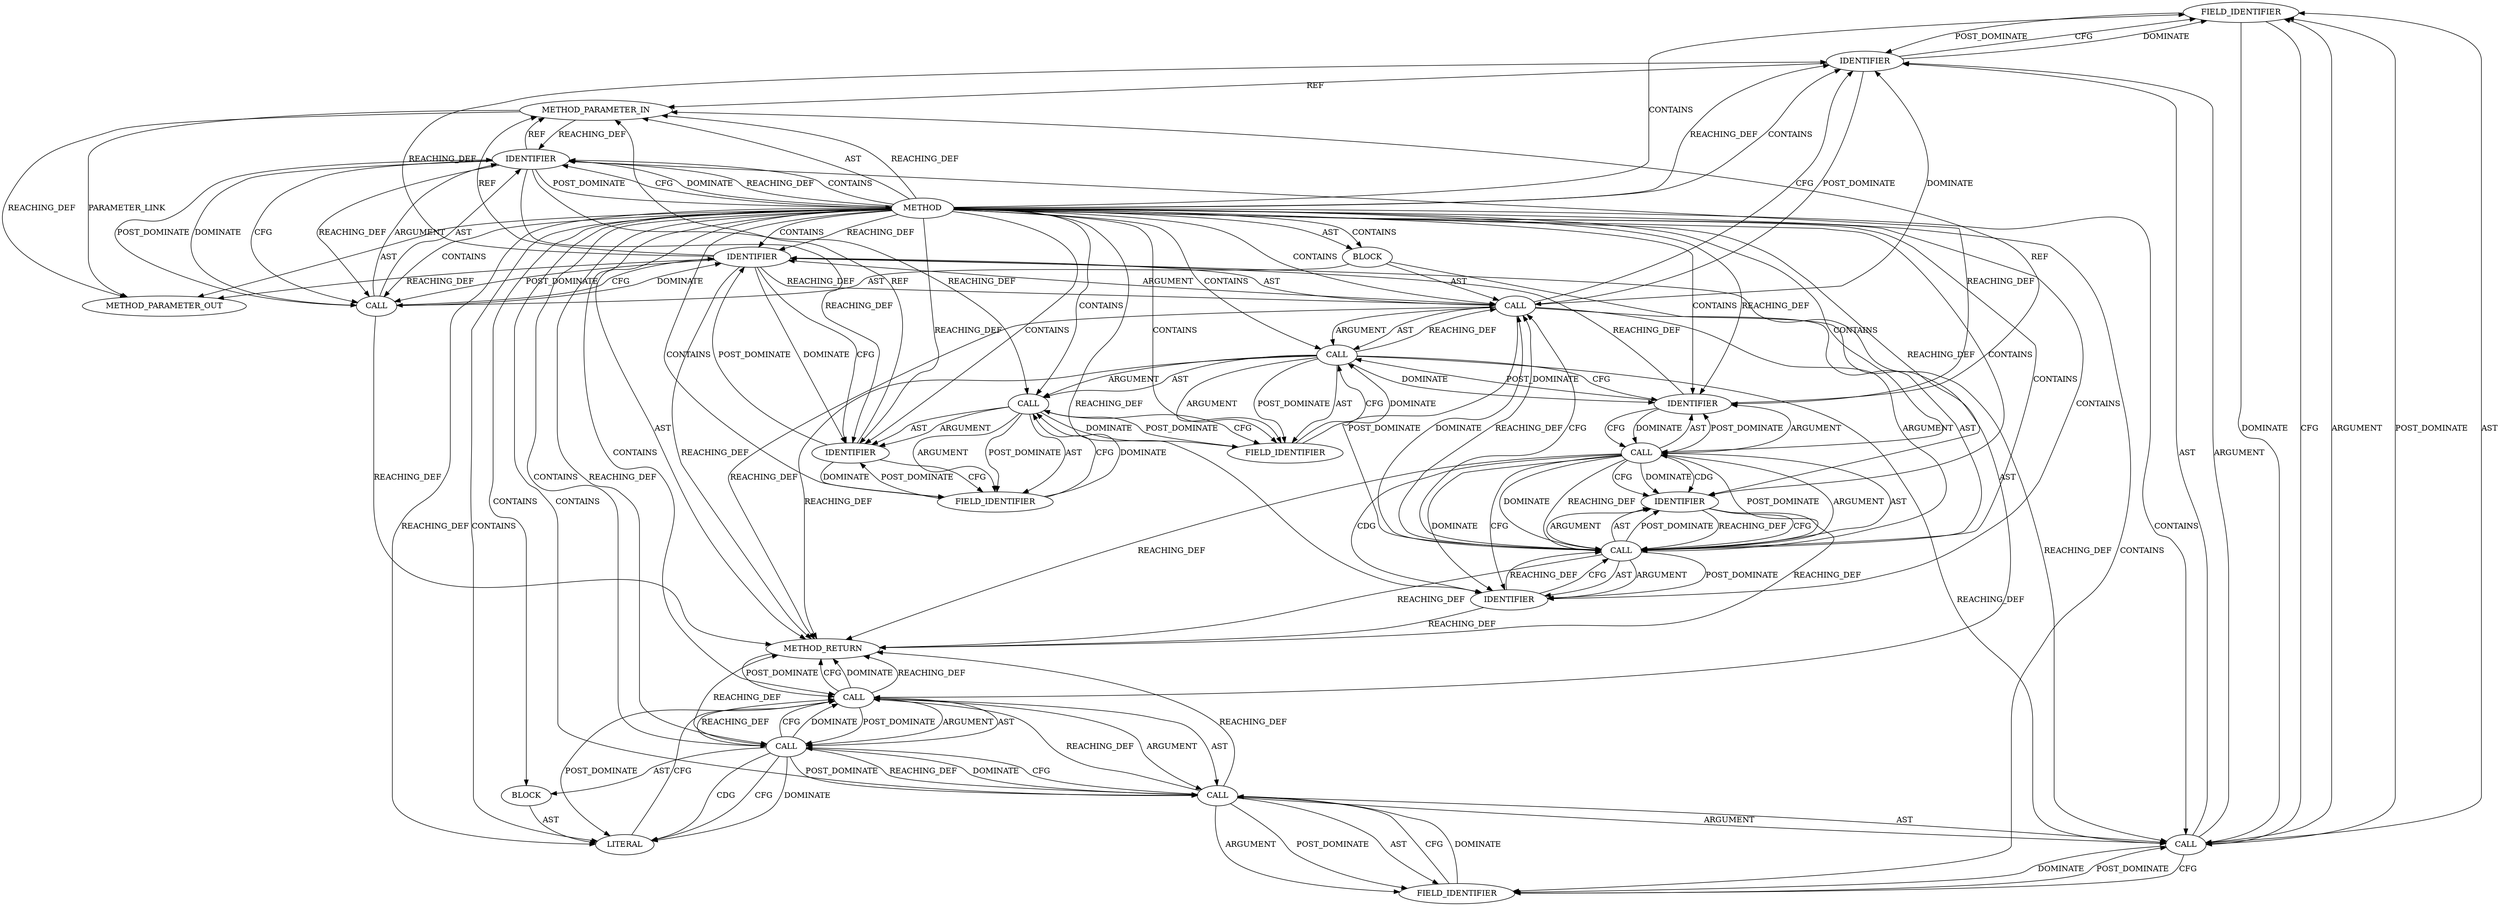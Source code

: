 digraph {
  5684 [label=FIELD_IDENTIFIER ORDER=2 ARGUMENT_INDEX=2 CODE="v2" COLUMN_NUMBER=2 LINE_NUMBER=1703 CANONICAL_NAME="v2"]
  5686 [label=CALL ORDER=2 ARGUMENT_INDEX=2 CODE="IN_S_HANDLE_PREAMBLE" COLUMN_NUMBER=21 METHOD_FULL_NAME="messenger_v2.c:55:55:IN_S_HANDLE_PREAMBLE:0" LINE_NUMBER=1703 TYPE_FULL_NAME="int" DISPATCH_TYPE="INLINED" SIGNATURE="" NAME="IN_S_HANDLE_PREAMBLE"]
  5681 [label=CALL ORDER=1 ARGUMENT_INDEX=1 CODE="con->v2.in_state" COLUMN_NUMBER=2 METHOD_FULL_NAME="<operator>.fieldAccess" LINE_NUMBER=1703 TYPE_FULL_NAME="<empty>" DISPATCH_TYPE="STATIC_DISPATCH" SIGNATURE="" NAME="<operator>.fieldAccess"]
  13220 [label=METHOD_PARAMETER_OUT ORDER=1 CODE="struct ceph_connection *con" IS_VARIADIC=false COLUMN_NUMBER=35 LINE_NUMBER=1697 TYPE_FULL_NAME="ceph_connection*" EVALUATION_STRATEGY="BY_VALUE" INDEX=1 NAME="con"]
  5668 [label=CALL ORDER=2 ARGUMENT_INDEX=-1 CODE="add_in_kvec(con, con->v2.in_buf,
		    con_secure(con) ? CEPH_PREAMBLE_SECURE_LEN :
				      CEPH_PREAMBLE_PLAIN_LEN)" COLUMN_NUMBER=2 METHOD_FULL_NAME="add_in_kvec" LINE_NUMBER=1700 TYPE_FULL_NAME="<empty>" DISPATCH_TYPE="STATIC_DISPATCH" SIGNATURE="" NAME="add_in_kvec"]
  5676 [label=CALL ORDER=1 ARGUMENT_INDEX=1 CODE="con_secure(con)" COLUMN_NUMBER=7 METHOD_FULL_NAME="con_secure" LINE_NUMBER=1701 TYPE_FULL_NAME="<empty>" DISPATCH_TYPE="STATIC_DISPATCH" SIGNATURE="" NAME="con_secure"]
  5680 [label=CALL ORDER=3 ARGUMENT_INDEX=-1 CODE="con->v2.in_state = IN_S_HANDLE_PREAMBLE" COLUMN_NUMBER=2 METHOD_FULL_NAME="<operator>.assignment" LINE_NUMBER=1703 TYPE_FULL_NAME="<empty>" DISPATCH_TYPE="STATIC_DISPATCH" SIGNATURE="" NAME="<operator>.assignment"]
  5667 [label=IDENTIFIER ORDER=1 ARGUMENT_INDEX=1 CODE="con" COLUMN_NUMBER=17 LINE_NUMBER=1699 TYPE_FULL_NAME="ceph_connection*" NAME="con"]
  5683 [label=IDENTIFIER ORDER=1 ARGUMENT_INDEX=1 CODE="con" COLUMN_NUMBER=2 LINE_NUMBER=1703 TYPE_FULL_NAME="ceph_connection*" NAME="con"]
  5663 [label=METHOD COLUMN_NUMBER=1 LINE_NUMBER=1697 COLUMN_NUMBER_END=20 IS_EXTERNAL=false SIGNATURE="void prepare_read_preamble (ceph_connection*)" NAME="prepare_read_preamble" AST_PARENT_TYPE="TYPE_DECL" AST_PARENT_FULL_NAME="messenger_v2.c:<global>" ORDER=77 CODE="static void prepare_read_preamble(struct ceph_connection *con)
{
	reset_in_kvecs(con);
	add_in_kvec(con, con->v2.in_buf,
		    con_secure(con) ? CEPH_PREAMBLE_SECURE_LEN :
				      CEPH_PREAMBLE_PLAIN_LEN);
	con->v2.in_state = IN_S_HANDLE_PREAMBLE;
}" FULL_NAME="prepare_read_preamble" LINE_NUMBER_END=1703 FILENAME="messenger_v2.c"]
  5677 [label=IDENTIFIER ORDER=1 ARGUMENT_INDEX=1 CODE="con" COLUMN_NUMBER=18 LINE_NUMBER=1701 TYPE_FULL_NAME="ceph_connection*" NAME="con"]
  5666 [label=CALL ORDER=1 ARGUMENT_INDEX=-1 CODE="reset_in_kvecs(con)" COLUMN_NUMBER=2 METHOD_FULL_NAME="reset_in_kvecs" LINE_NUMBER=1699 TYPE_FULL_NAME="<empty>" DISPATCH_TYPE="STATIC_DISPATCH" SIGNATURE="" NAME="reset_in_kvecs"]
  5685 [label=FIELD_IDENTIFIER ORDER=2 ARGUMENT_INDEX=2 CODE="in_state" COLUMN_NUMBER=2 LINE_NUMBER=1703 CANONICAL_NAME="in_state"]
  5670 [label=CALL ORDER=2 ARGUMENT_INDEX=2 CODE="con->v2.in_buf" COLUMN_NUMBER=19 METHOD_FULL_NAME="<operator>.fieldAccess" LINE_NUMBER=1700 TYPE_FULL_NAME="<empty>" DISPATCH_TYPE="STATIC_DISPATCH" SIGNATURE="" NAME="<operator>.fieldAccess"]
  5672 [label=IDENTIFIER ORDER=1 ARGUMENT_INDEX=1 CODE="con" COLUMN_NUMBER=19 LINE_NUMBER=1700 TYPE_FULL_NAME="ceph_connection*" NAME="con"]
  5671 [label=CALL ORDER=1 ARGUMENT_INDEX=1 CODE="con->v2" COLUMN_NUMBER=19 METHOD_FULL_NAME="<operator>.indirectFieldAccess" LINE_NUMBER=1700 TYPE_FULL_NAME="<empty>" DISPATCH_TYPE="STATIC_DISPATCH" SIGNATURE="" NAME="<operator>.indirectFieldAccess"]
  5664 [label=METHOD_PARAMETER_IN ORDER=1 CODE="struct ceph_connection *con" IS_VARIADIC=false COLUMN_NUMBER=35 LINE_NUMBER=1697 TYPE_FULL_NAME="ceph_connection*" EVALUATION_STRATEGY="BY_VALUE" INDEX=1 NAME="con"]
  5674 [label=FIELD_IDENTIFIER ORDER=2 ARGUMENT_INDEX=2 CODE="in_buf" COLUMN_NUMBER=19 LINE_NUMBER=1700 CANONICAL_NAME="in_buf"]
  5665 [label=BLOCK ORDER=2 ARGUMENT_INDEX=-1 CODE="{
	reset_in_kvecs(con);
	add_in_kvec(con, con->v2.in_buf,
		    con_secure(con) ? CEPH_PREAMBLE_SECURE_LEN :
				      CEPH_PREAMBLE_PLAIN_LEN);
	con->v2.in_state = IN_S_HANDLE_PREAMBLE;
}" COLUMN_NUMBER=1 LINE_NUMBER=1698 TYPE_FULL_NAME="void"]
  5679 [label=IDENTIFIER ORDER=3 ARGUMENT_INDEX=3 CODE="CEPH_PREAMBLE_PLAIN_LEN" COLUMN_NUMBER=11 LINE_NUMBER=1702 TYPE_FULL_NAME="ANY" NAME="CEPH_PREAMBLE_PLAIN_LEN"]
  5673 [label=FIELD_IDENTIFIER ORDER=2 ARGUMENT_INDEX=2 CODE="v2" COLUMN_NUMBER=19 LINE_NUMBER=1700 CANONICAL_NAME="v2"]
  5682 [label=CALL ORDER=1 ARGUMENT_INDEX=1 CODE="con->v2" COLUMN_NUMBER=2 METHOD_FULL_NAME="<operator>.indirectFieldAccess" LINE_NUMBER=1703 TYPE_FULL_NAME="<empty>" DISPATCH_TYPE="STATIC_DISPATCH" SIGNATURE="" NAME="<operator>.indirectFieldAccess"]
  5678 [label=IDENTIFIER ORDER=2 ARGUMENT_INDEX=2 CODE="CEPH_PREAMBLE_SECURE_LEN" COLUMN_NUMBER=25 LINE_NUMBER=1701 TYPE_FULL_NAME="ANY" NAME="CEPH_PREAMBLE_SECURE_LEN"]
  5675 [label=CALL ORDER=3 ARGUMENT_INDEX=3 CODE="con_secure(con) ? CEPH_PREAMBLE_SECURE_LEN :
				      CEPH_PREAMBLE_PLAIN_LEN" COLUMN_NUMBER=7 METHOD_FULL_NAME="<operator>.conditional" LINE_NUMBER=1701 TYPE_FULL_NAME="<empty>" DISPATCH_TYPE="STATIC_DISPATCH" SIGNATURE="" NAME="<operator>.conditional"]
  5687 [label=BLOCK ORDER=1 ARGUMENT_INDEX=1 CODE="<empty>" TYPE_FULL_NAME="void"]
  5689 [label=METHOD_RETURN ORDER=3 CODE="RET" COLUMN_NUMBER=1 LINE_NUMBER=1697 TYPE_FULL_NAME="void" EVALUATION_STRATEGY="BY_VALUE"]
  5688 [label=LITERAL ORDER=1 ARGUMENT_INDEX=1 CODE="1" COLUMN_NUMBER=21 LINE_NUMBER=1703 TYPE_FULL_NAME="int"]
  5669 [label=IDENTIFIER ORDER=1 ARGUMENT_INDEX=1 CODE="con" COLUMN_NUMBER=14 LINE_NUMBER=1700 TYPE_FULL_NAME="ceph_connection*" NAME="con"]
  5663 -> 5677 [label=CONTAINS ]
  5675 -> 5678 [label=POST_DOMINATE ]
  5676 -> 5677 [label=AST ]
  5680 -> 5689 [label=CFG ]
  5670 -> 5674 [label=ARGUMENT ]
  5686 -> 5680 [label=REACHING_DEF VARIABLE="IN_S_HANDLE_PREAMBLE"]
  5669 -> 5672 [label=CFG ]
  5670 -> 5671 [label=ARGUMENT ]
  5663 -> 5667 [label=CFG ]
  5675 -> 5679 [label=ARGUMENT ]
  5686 -> 5688 [label=CDG ]
  5680 -> 5689 [label=DOMINATE ]
  5663 -> 5665 [label=AST ]
  5680 -> 5686 [label=POST_DOMINATE ]
  5680 -> 5689 [label=REACHING_DEF VARIABLE="con->v2.in_state = IN_S_HANDLE_PREAMBLE"]
  5686 -> 5681 [label=POST_DOMINATE ]
  5675 -> 5676 [label=POST_DOMINATE ]
  5683 -> 5684 [label=CFG ]
  5663 -> 5676 [label=CONTAINS ]
  5664 -> 13220 [label=PARAMETER_LINK ]
  5663 -> 5680 [label=CONTAINS ]
  5667 -> 5666 [label=DOMINATE ]
  5667 -> 5664 [label=REF ]
  5663 -> 13220 [label=AST ]
  5670 -> 5671 [label=AST ]
  5663 -> 5669 [label=CONTAINS ]
  5670 -> 5668 [label=REACHING_DEF VARIABLE="con->v2.in_buf"]
  5668 -> 5675 [label=AST ]
  5688 -> 5680 [label=CFG ]
  5663 -> 5688 [label=CONTAINS ]
  5684 -> 5682 [label=DOMINATE ]
  5675 -> 5679 [label=AST ]
  5663 -> 5664 [label=AST ]
  5682 -> 5684 [label=ARGUMENT ]
  5669 -> 5683 [label=REACHING_DEF VARIABLE="con"]
  5664 -> 13220 [label=REACHING_DEF VARIABLE="con"]
  5671 -> 5673 [label=ARGUMENT ]
  5675 -> 5676 [label=ARGUMENT ]
  5663 -> 5666 [label=CONTAINS ]
  5686 -> 5689 [label=REACHING_DEF VARIABLE="IN_S_HANDLE_PREAMBLE"]
  5663 -> 5668 [label=CONTAINS ]
  5669 -> 13220 [label=REACHING_DEF VARIABLE="con"]
  5676 -> 5679 [label=CFG ]
  5671 -> 5674 [label=CFG ]
  5667 -> 5672 [label=REACHING_DEF VARIABLE="con"]
  5666 -> 5667 [label=ARGUMENT ]
  5673 -> 5671 [label=CFG ]
  5677 -> 5676 [label=CFG ]
  5686 -> 5688 [label=CFG ]
  5672 -> 5673 [label=CFG ]
  5668 -> 5669 [label=ARGUMENT ]
  5668 -> 5670 [label=ARGUMENT ]
  5663 -> 5667 [label=DOMINATE ]
  5663 -> 5685 [label=CONTAINS ]
  5682 -> 5685 [label=DOMINATE ]
  5677 -> 5670 [label=POST_DOMINATE ]
  5676 -> 5689 [label=REACHING_DEF VARIABLE="con_secure(con)"]
  5682 -> 5683 [label=AST ]
  5675 -> 5668 [label=DOMINATE ]
  5668 -> 5689 [label=REACHING_DEF VARIABLE="add_in_kvec(con, con->v2.in_buf,
		    con_secure(con) ? CEPH_PREAMBLE_SECURE_LEN :
				      CEPH_PREAMBLE_PLAIN_LEN)"]
  5681 -> 5680 [label=REACHING_DEF VARIABLE="con->v2.in_state"]
  5675 -> 5678 [label=AST ]
  5663 -> 5671 [label=CONTAINS ]
  5669 -> 5689 [label=REACHING_DEF VARIABLE="con"]
  5663 -> 5664 [label=REACHING_DEF VARIABLE=""]
  5669 -> 5666 [label=POST_DOMINATE ]
  5687 -> 5688 [label=AST ]
  5663 -> 5667 [label=REACHING_DEF VARIABLE=""]
  5668 -> 5683 [label=DOMINATE ]
  5676 -> 5675 [label=DOMINATE ]
  5683 -> 5664 [label=REF ]
  5663 -> 5679 [label=CONTAINS ]
  5676 -> 5679 [label=DOMINATE ]
  5663 -> 5672 [label=REACHING_DEF VARIABLE=""]
  5676 -> 5678 [label=CDG ]
  5665 -> 5666 [label=AST ]
  5663 -> 5665 [label=CONTAINS ]
  5668 -> 5670 [label=AST ]
  5669 -> 5668 [label=REACHING_DEF VARIABLE="con"]
  5667 -> 5677 [label=REACHING_DEF VARIABLE="con"]
  5663 -> 5681 [label=CONTAINS ]
  5667 -> 5663 [label=POST_DOMINATE ]
  5663 -> 5686 [label=CONTAINS ]
  5669 -> 5664 [label=REF ]
  5681 -> 5682 [label=ARGUMENT ]
  5685 -> 5681 [label=CFG ]
  5670 -> 5689 [label=REACHING_DEF VARIABLE="con->v2.in_buf"]
  5663 -> 5667 [label=CONTAINS ]
  5686 -> 5680 [label=CFG ]
  5678 -> 5675 [label=REACHING_DEF VARIABLE="CEPH_PREAMBLE_SECURE_LEN"]
  5675 -> 5676 [label=AST ]
  5668 -> 5675 [label=ARGUMENT ]
  5674 -> 5670 [label=CFG ]
  5668 -> 5683 [label=CFG ]
  5682 -> 5684 [label=POST_DOMINATE ]
  5670 -> 5677 [label=CFG ]
  5680 -> 5686 [label=ARGUMENT ]
  5677 -> 5664 [label=REF ]
  5671 -> 5672 [label=AST ]
  5663 -> 5679 [label=REACHING_DEF VARIABLE=""]
  5676 -> 5677 [label=POST_DOMINATE ]
  5673 -> 5671 [label=DOMINATE ]
  5683 -> 5668 [label=POST_DOMINATE ]
  5663 -> 5672 [label=CONTAINS ]
  5668 -> 5675 [label=POST_DOMINATE ]
  5686 -> 5688 [label=DOMINATE ]
  5678 -> 5675 [label=CFG ]
  5676 -> 5678 [label=DOMINATE ]
  5672 -> 5664 [label=REF ]
  5681 -> 5685 [label=ARGUMENT ]
  5663 -> 5683 [label=REACHING_DEF VARIABLE=""]
  5676 -> 5675 [label=REACHING_DEF VARIABLE="con_secure(con)"]
  5671 -> 5672 [label=ARGUMENT ]
  5663 -> 5677 [label=REACHING_DEF VARIABLE=""]
  5669 -> 5672 [label=DOMINATE ]
  5663 -> 5678 [label=CONTAINS ]
  5663 -> 5670 [label=CONTAINS ]
  5663 -> 5669 [label=REACHING_DEF VARIABLE=""]
  5673 -> 5672 [label=POST_DOMINATE ]
  5681 -> 5686 [label=DOMINATE ]
  5683 -> 5684 [label=DOMINATE ]
  5670 -> 5674 [label=POST_DOMINATE ]
  5682 -> 5685 [label=CFG ]
  5675 -> 5689 [label=REACHING_DEF VARIABLE="con_secure(con) ? CEPH_PREAMBLE_SECURE_LEN :
				      CEPH_PREAMBLE_PLAIN_LEN"]
  5663 -> 5686 [label=REACHING_DEF VARIABLE=""]
  5681 -> 5686 [label=CFG ]
  5677 -> 5669 [label=REACHING_DEF VARIABLE="con"]
  5675 -> 5678 [label=ARGUMENT ]
  5671 -> 5673 [label=POST_DOMINATE ]
  5679 -> 5675 [label=REACHING_DEF VARIABLE="CEPH_PREAMBLE_PLAIN_LEN"]
  5682 -> 5684 [label=AST ]
  5667 -> 5666 [label=CFG ]
  5663 -> 5687 [label=CONTAINS ]
  5680 -> 5681 [label=AST ]
  5663 -> 5675 [label=CONTAINS ]
  5681 -> 5689 [label=REACHING_DEF VARIABLE="con->v2.in_state"]
  5689 -> 5680 [label=POST_DOMINATE ]
  5666 -> 5669 [label=CFG ]
  5679 -> 5675 [label=CFG ]
  5669 -> 5682 [label=REACHING_DEF VARIABLE="con"]
  5666 -> 5667 [label=AST ]
  5676 -> 5678 [label=CFG ]
  5667 -> 5671 [label=REACHING_DEF VARIABLE="con"]
  5665 -> 5668 [label=AST ]
  5675 -> 5668 [label=REACHING_DEF VARIABLE="con_secure(con) ? CEPH_PREAMBLE_SECURE_LEN :
				      CEPH_PREAMBLE_PLAIN_LEN"]
  5686 -> 5681 [label=REACHING_DEF VARIABLE="IN_S_HANDLE_PREAMBLE"]
  5676 -> 5677 [label=ARGUMENT ]
  5675 -> 5679 [label=POST_DOMINATE ]
  5685 -> 5681 [label=DOMINATE ]
  5670 -> 5677 [label=DOMINATE ]
  5679 -> 5689 [label=REACHING_DEF VARIABLE="CEPH_PREAMBLE_PLAIN_LEN"]
  5680 -> 5686 [label=AST ]
  5671 -> 5673 [label=AST ]
  5666 -> 5669 [label=DOMINATE ]
  5674 -> 5671 [label=POST_DOMINATE ]
  5663 -> 5684 [label=CONTAINS ]
  5677 -> 5676 [label=DOMINATE ]
  5685 -> 5682 [label=POST_DOMINATE ]
  5663 -> 5682 [label=CONTAINS ]
  5681 -> 5685 [label=POST_DOMINATE ]
  5681 -> 5685 [label=AST ]
  5684 -> 5682 [label=CFG ]
  5672 -> 5673 [label=DOMINATE ]
  5670 -> 5674 [label=AST ]
  5664 -> 5667 [label=REACHING_DEF VARIABLE="con"]
  5663 -> 5678 [label=REACHING_DEF VARIABLE=""]
  5663 -> 5673 [label=CONTAINS ]
  5670 -> 5682 [label=REACHING_DEF VARIABLE="con->v2.in_buf"]
  5666 -> 5689 [label=REACHING_DEF VARIABLE="reset_in_kvecs(con)"]
  5686 -> 5687 [label=AST ]
  5675 -> 5668 [label=CFG ]
  5676 -> 5679 [label=CDG ]
  5682 -> 5683 [label=ARGUMENT ]
  5680 -> 5681 [label=ARGUMENT ]
  5671 -> 5674 [label=DOMINATE ]
  5686 -> 5680 [label=DOMINATE ]
  5667 -> 5666 [label=REACHING_DEF VARIABLE="con"]
  5668 -> 5669 [label=AST ]
  5680 -> 5688 [label=POST_DOMINATE ]
  5663 -> 5689 [label=AST ]
  5672 -> 5669 [label=POST_DOMINATE ]
  5665 -> 5680 [label=AST ]
  5681 -> 5682 [label=AST ]
  5674 -> 5670 [label=DOMINATE ]
  5678 -> 5689 [label=REACHING_DEF VARIABLE="CEPH_PREAMBLE_SECURE_LEN"]
  5663 -> 5683 [label=CONTAINS ]
  5666 -> 5667 [label=POST_DOMINATE ]
  5663 -> 5688 [label=REACHING_DEF VARIABLE=""]
  5663 -> 5674 [label=CONTAINS ]
  5684 -> 5683 [label=POST_DOMINATE ]
}
